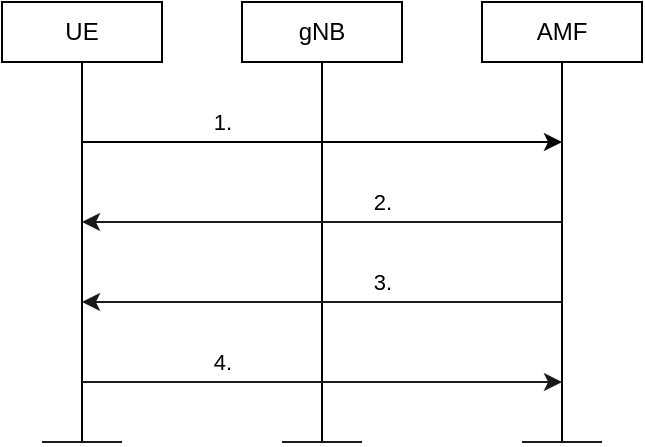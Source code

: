<mxfile version="20.8.5" type="github"><diagram id="ijDXPIjG-lrnuMKF2Y2p" name="Page-1"><mxGraphModel dx="1050" dy="590" grid="1" gridSize="10" guides="1" tooltips="1" connect="1" arrows="1" fold="1" page="1" pageScale="1" pageWidth="850" pageHeight="1100" math="0" shadow="0"><root><mxCell id="0"/><mxCell id="1" parent="0"/><mxCell id="UWq0jJDnpb61mctzoSnv-1" value="" style="endArrow=none;html=1;rounded=0;" parent="1" edge="1"><mxGeometry width="50" height="50" relative="1" as="geometry"><mxPoint x="120" y="270" as="sourcePoint"/><mxPoint x="120" y="80" as="targetPoint"/></mxGeometry></mxCell><mxCell id="UWq0jJDnpb61mctzoSnv-2" value="" style="endArrow=none;html=1;rounded=0;" parent="1" edge="1"><mxGeometry width="50" height="50" relative="1" as="geometry"><mxPoint x="240" y="270" as="sourcePoint"/><mxPoint x="240" y="80" as="targetPoint"/></mxGeometry></mxCell><mxCell id="UWq0jJDnpb61mctzoSnv-3" value="" style="endArrow=none;html=1;rounded=0;" parent="1" target="UWq0jJDnpb61mctzoSnv-4" edge="1"><mxGeometry width="50" height="50" relative="1" as="geometry"><mxPoint x="360" y="270" as="sourcePoint"/><mxPoint x="360" y="80" as="targetPoint"/></mxGeometry></mxCell><mxCell id="UWq0jJDnpb61mctzoSnv-4" value="AMF" style="rounded=0;whiteSpace=wrap;html=1;" parent="1" vertex="1"><mxGeometry x="320" y="50" width="80" height="30" as="geometry"/></mxCell><mxCell id="UWq0jJDnpb61mctzoSnv-5" value="gNB" style="rounded=0;whiteSpace=wrap;html=1;" parent="1" vertex="1"><mxGeometry x="200" y="50" width="80" height="30" as="geometry"/></mxCell><mxCell id="UWq0jJDnpb61mctzoSnv-6" value="UE" style="rounded=0;whiteSpace=wrap;html=1;" parent="1" vertex="1"><mxGeometry x="80" y="50" width="80" height="30" as="geometry"/></mxCell><mxCell id="UWq0jJDnpb61mctzoSnv-7" value="" style="endArrow=classic;html=1;rounded=0;" parent="1" edge="1"><mxGeometry width="50" height="50" relative="1" as="geometry"><mxPoint x="120" y="120" as="sourcePoint"/><mxPoint x="360" y="120" as="targetPoint"/></mxGeometry></mxCell><mxCell id="UWq0jJDnpb61mctzoSnv-8" value="1." style="edgeLabel;html=1;align=center;verticalAlign=middle;resizable=0;points=[];" parent="UWq0jJDnpb61mctzoSnv-7" vertex="1" connectable="0"><mxGeometry x="0.327" y="-1" relative="1" as="geometry"><mxPoint x="-89" y="-11" as="offset"/></mxGeometry></mxCell><mxCell id="UWq0jJDnpb61mctzoSnv-9" value="" style="endArrow=classic;html=1;rounded=0;strokeColor=#1A1A1A;" parent="1" edge="1"><mxGeometry width="50" height="50" relative="1" as="geometry"><mxPoint x="360" y="160" as="sourcePoint"/><mxPoint x="120" y="160" as="targetPoint"/></mxGeometry></mxCell><mxCell id="UWq0jJDnpb61mctzoSnv-10" value="2." style="edgeLabel;html=1;align=center;verticalAlign=middle;resizable=0;points=[];" parent="UWq0jJDnpb61mctzoSnv-9" vertex="1" connectable="0"><mxGeometry x="0.327" y="-1" relative="1" as="geometry"><mxPoint x="69" y="-9" as="offset"/></mxGeometry></mxCell><mxCell id="UWq0jJDnpb61mctzoSnv-13" value="" style="endArrow=classic;html=1;rounded=0;strokeColor=#1A1A1A;" parent="1" edge="1"><mxGeometry width="50" height="50" relative="1" as="geometry"><mxPoint x="360" y="200" as="sourcePoint"/><mxPoint x="120" y="200" as="targetPoint"/></mxGeometry></mxCell><mxCell id="UWq0jJDnpb61mctzoSnv-14" value="3." style="edgeLabel;html=1;align=center;verticalAlign=middle;resizable=0;points=[];" parent="UWq0jJDnpb61mctzoSnv-13" vertex="1" connectable="0"><mxGeometry x="0.327" y="-1" relative="1" as="geometry"><mxPoint x="69" y="-9" as="offset"/></mxGeometry></mxCell><mxCell id="UWq0jJDnpb61mctzoSnv-15" value="" style="endArrow=classic;html=1;rounded=0;strokeColor=#1A1A1A;" parent="1" edge="1"><mxGeometry width="50" height="50" relative="1" as="geometry"><mxPoint x="120" y="240" as="sourcePoint"/><mxPoint x="360" y="240" as="targetPoint"/></mxGeometry></mxCell><mxCell id="UWq0jJDnpb61mctzoSnv-16" value="4." style="edgeLabel;html=1;align=center;verticalAlign=middle;resizable=0;points=[];" parent="UWq0jJDnpb61mctzoSnv-15" vertex="1" connectable="0"><mxGeometry x="0.327" y="-1" relative="1" as="geometry"><mxPoint x="-89" y="-11" as="offset"/></mxGeometry></mxCell><mxCell id="i_nnzmHdUOK7gu60jdM--1" value="" style="endArrow=none;html=1;rounded=0;strokeColor=#1A1A1A;" parent="1" edge="1"><mxGeometry width="50" height="50" relative="1" as="geometry"><mxPoint x="100" y="270" as="sourcePoint"/><mxPoint x="140" y="270" as="targetPoint"/></mxGeometry></mxCell><mxCell id="i_nnzmHdUOK7gu60jdM--2" value="" style="endArrow=none;html=1;rounded=0;strokeColor=#1A1A1A;" parent="1" edge="1"><mxGeometry width="50" height="50" relative="1" as="geometry"><mxPoint x="340" y="270" as="sourcePoint"/><mxPoint x="380" y="270" as="targetPoint"/></mxGeometry></mxCell><mxCell id="i_nnzmHdUOK7gu60jdM--3" value="" style="endArrow=none;html=1;rounded=0;strokeColor=#1A1A1A;" parent="1" edge="1"><mxGeometry width="50" height="50" relative="1" as="geometry"><mxPoint x="220" y="270" as="sourcePoint"/><mxPoint x="260" y="270" as="targetPoint"/></mxGeometry></mxCell></root></mxGraphModel></diagram></mxfile>